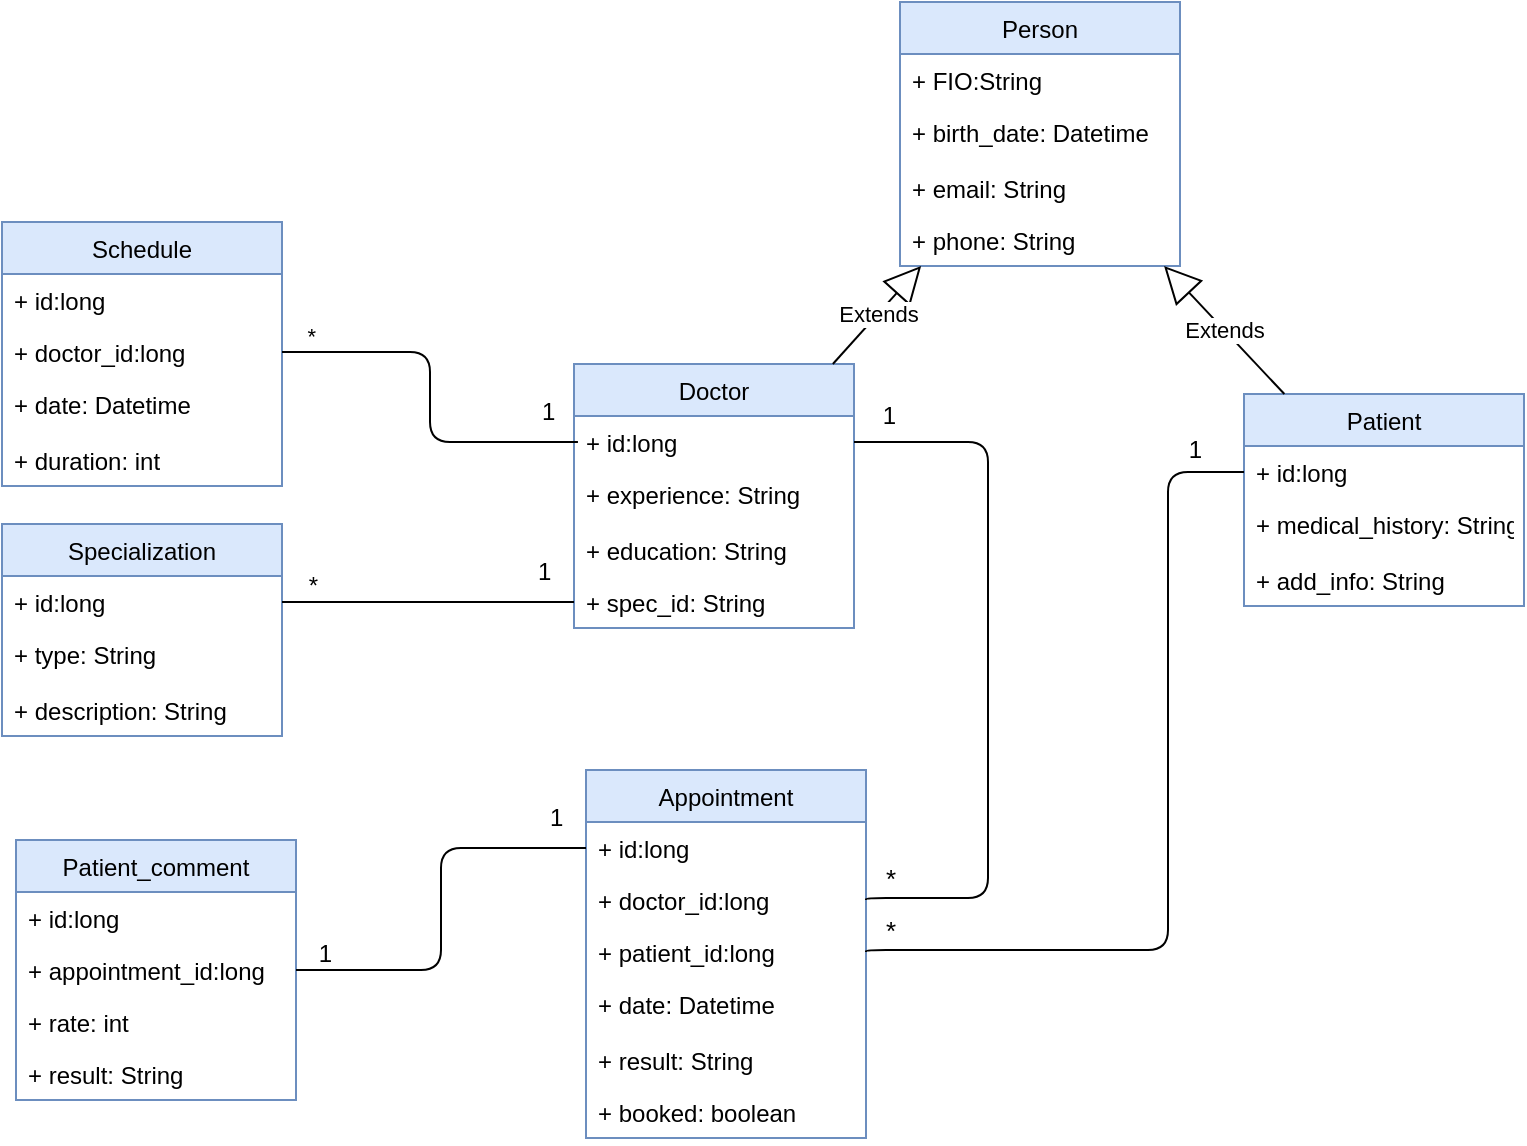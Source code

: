 <mxfile>
    <diagram id="w64f38Hr7dENlAOEtRdT" name="Page-1">
        <mxGraphModel dx="1557" dy="618" grid="0" gridSize="10" guides="1" tooltips="1" connect="1" arrows="1" fold="1" page="1" pageScale="1" pageWidth="1169" pageHeight="1654" math="0" shadow="0">
            <root>
                <mxCell id="0"/>
                <mxCell id="1" parent="0"/>
                <mxCell id="LPI8I9ldNvDYp5HTZg7Z-16" value="Person" style="swimlane;fontStyle=0;childLayout=stackLayout;horizontal=1;startSize=26;fillColor=#dae8fc;horizontalStack=0;resizeParent=1;resizeParentMax=0;resizeLast=0;collapsible=1;marginBottom=0;strokeColor=#6c8ebf;" parent="1" vertex="1">
                    <mxGeometry x="620" y="10" width="140" height="132" as="geometry"/>
                </mxCell>
                <mxCell id="LPI8I9ldNvDYp5HTZg7Z-17" value="+ FIO:String" style="text;strokeColor=none;fillColor=none;align=left;verticalAlign=top;spacingLeft=4;spacingRight=4;overflow=hidden;rotatable=0;points=[[0,0.5],[1,0.5]];portConstraint=eastwest;" parent="LPI8I9ldNvDYp5HTZg7Z-16" vertex="1">
                    <mxGeometry y="26" width="140" height="26" as="geometry"/>
                </mxCell>
                <mxCell id="LPI8I9ldNvDYp5HTZg7Z-18" value="+ birth_date: Datetime" style="text;strokeColor=none;fillColor=none;align=left;verticalAlign=top;spacingLeft=4;spacingRight=4;overflow=hidden;rotatable=0;points=[[0,0.5],[1,0.5]];portConstraint=eastwest;" parent="LPI8I9ldNvDYp5HTZg7Z-16" vertex="1">
                    <mxGeometry y="52" width="140" height="28" as="geometry"/>
                </mxCell>
                <mxCell id="LPI8I9ldNvDYp5HTZg7Z-19" value="+ email: String" style="text;strokeColor=none;fillColor=none;align=left;verticalAlign=top;spacingLeft=4;spacingRight=4;overflow=hidden;rotatable=0;points=[[0,0.5],[1,0.5]];portConstraint=eastwest;" parent="LPI8I9ldNvDYp5HTZg7Z-16" vertex="1">
                    <mxGeometry y="80" width="140" height="26" as="geometry"/>
                </mxCell>
                <mxCell id="LPI8I9ldNvDYp5HTZg7Z-20" value="+ phone: String" style="text;strokeColor=none;fillColor=none;align=left;verticalAlign=top;spacingLeft=4;spacingRight=4;overflow=hidden;rotatable=0;points=[[0,0.5],[1,0.5]];portConstraint=eastwest;" parent="LPI8I9ldNvDYp5HTZg7Z-16" vertex="1">
                    <mxGeometry y="106" width="140" height="26" as="geometry"/>
                </mxCell>
                <mxCell id="LPI8I9ldNvDYp5HTZg7Z-21" value="Doctor" style="swimlane;fontStyle=0;childLayout=stackLayout;horizontal=1;startSize=26;fillColor=#dae8fc;horizontalStack=0;resizeParent=1;resizeParentMax=0;resizeLast=0;collapsible=1;marginBottom=0;strokeColor=#6c8ebf;" parent="1" vertex="1">
                    <mxGeometry x="457" y="191" width="140" height="132" as="geometry"/>
                </mxCell>
                <mxCell id="LPI8I9ldNvDYp5HTZg7Z-22" value="+ id:long" style="text;strokeColor=none;fillColor=none;align=left;verticalAlign=top;spacingLeft=4;spacingRight=4;overflow=hidden;rotatable=0;points=[[0,0.5],[1,0.5]];portConstraint=eastwest;" parent="LPI8I9ldNvDYp5HTZg7Z-21" vertex="1">
                    <mxGeometry y="26" width="140" height="26" as="geometry"/>
                </mxCell>
                <mxCell id="LPI8I9ldNvDYp5HTZg7Z-23" value="+ experience: String" style="text;strokeColor=none;fillColor=none;align=left;verticalAlign=top;spacingLeft=4;spacingRight=4;overflow=hidden;rotatable=0;points=[[0,0.5],[1,0.5]];portConstraint=eastwest;" parent="LPI8I9ldNvDYp5HTZg7Z-21" vertex="1">
                    <mxGeometry y="52" width="140" height="28" as="geometry"/>
                </mxCell>
                <mxCell id="LPI8I9ldNvDYp5HTZg7Z-24" value="+ education: String" style="text;strokeColor=none;fillColor=none;align=left;verticalAlign=top;spacingLeft=4;spacingRight=4;overflow=hidden;rotatable=0;points=[[0,0.5],[1,0.5]];portConstraint=eastwest;" parent="LPI8I9ldNvDYp5HTZg7Z-21" vertex="1">
                    <mxGeometry y="80" width="140" height="26" as="geometry"/>
                </mxCell>
                <mxCell id="LPI8I9ldNvDYp5HTZg7Z-25" value="+ spec_id: String" style="text;strokeColor=none;fillColor=none;align=left;verticalAlign=top;spacingLeft=4;spacingRight=4;overflow=hidden;rotatable=0;points=[[0,0.5],[1,0.5]];portConstraint=eastwest;" parent="LPI8I9ldNvDYp5HTZg7Z-21" vertex="1">
                    <mxGeometry y="106" width="140" height="26" as="geometry"/>
                </mxCell>
                <mxCell id="LPI8I9ldNvDYp5HTZg7Z-31" value="Patient" style="swimlane;fontStyle=0;childLayout=stackLayout;horizontal=1;startSize=26;fillColor=#dae8fc;horizontalStack=0;resizeParent=1;resizeParentMax=0;resizeLast=0;collapsible=1;marginBottom=0;strokeColor=#6c8ebf;" parent="1" vertex="1">
                    <mxGeometry x="792" y="206" width="140" height="106" as="geometry"/>
                </mxCell>
                <mxCell id="LPI8I9ldNvDYp5HTZg7Z-32" value="+ id:long" style="text;strokeColor=none;fillColor=none;align=left;verticalAlign=top;spacingLeft=4;spacingRight=4;overflow=hidden;rotatable=0;points=[[0,0.5],[1,0.5]];portConstraint=eastwest;" parent="LPI8I9ldNvDYp5HTZg7Z-31" vertex="1">
                    <mxGeometry y="26" width="140" height="26" as="geometry"/>
                </mxCell>
                <mxCell id="LPI8I9ldNvDYp5HTZg7Z-33" value="+ medical_history: String" style="text;strokeColor=none;fillColor=none;align=left;verticalAlign=top;spacingLeft=4;spacingRight=4;overflow=hidden;rotatable=0;points=[[0,0.5],[1,0.5]];portConstraint=eastwest;" parent="LPI8I9ldNvDYp5HTZg7Z-31" vertex="1">
                    <mxGeometry y="52" width="140" height="28" as="geometry"/>
                </mxCell>
                <mxCell id="LPI8I9ldNvDYp5HTZg7Z-34" value="+ add_info: String" style="text;strokeColor=none;fillColor=none;align=left;verticalAlign=top;spacingLeft=4;spacingRight=4;overflow=hidden;rotatable=0;points=[[0,0.5],[1,0.5]];portConstraint=eastwest;" parent="LPI8I9ldNvDYp5HTZg7Z-31" vertex="1">
                    <mxGeometry y="80" width="140" height="26" as="geometry"/>
                </mxCell>
                <mxCell id="LPI8I9ldNvDYp5HTZg7Z-44" value="Extends" style="endArrow=block;endSize=16;endFill=0;html=1;" parent="1" source="LPI8I9ldNvDYp5HTZg7Z-31" target="LPI8I9ldNvDYp5HTZg7Z-16" edge="1">
                    <mxGeometry width="160" relative="1" as="geometry">
                        <mxPoint x="569" y="237" as="sourcePoint"/>
                        <mxPoint x="729" y="237" as="targetPoint"/>
                    </mxGeometry>
                </mxCell>
                <mxCell id="LPI8I9ldNvDYp5HTZg7Z-45" value="Extends" style="endArrow=block;endSize=16;endFill=0;html=1;" parent="1" source="LPI8I9ldNvDYp5HTZg7Z-21" target="LPI8I9ldNvDYp5HTZg7Z-16" edge="1">
                    <mxGeometry width="160" relative="1" as="geometry">
                        <mxPoint x="620" y="378" as="sourcePoint"/>
                        <mxPoint x="780" y="378" as="targetPoint"/>
                    </mxGeometry>
                </mxCell>
                <mxCell id="LPI8I9ldNvDYp5HTZg7Z-46" value="Specialization" style="swimlane;fontStyle=0;childLayout=stackLayout;horizontal=1;startSize=26;fillColor=#dae8fc;horizontalStack=0;resizeParent=1;resizeParentMax=0;resizeLast=0;collapsible=1;marginBottom=0;strokeColor=#6c8ebf;" parent="1" vertex="1">
                    <mxGeometry x="171" y="271" width="140" height="106" as="geometry"/>
                </mxCell>
                <mxCell id="LPI8I9ldNvDYp5HTZg7Z-47" value="+ id:long" style="text;strokeColor=none;fillColor=none;align=left;verticalAlign=top;spacingLeft=4;spacingRight=4;overflow=hidden;rotatable=0;points=[[0,0.5],[1,0.5]];portConstraint=eastwest;" parent="LPI8I9ldNvDYp5HTZg7Z-46" vertex="1">
                    <mxGeometry y="26" width="140" height="26" as="geometry"/>
                </mxCell>
                <mxCell id="LPI8I9ldNvDYp5HTZg7Z-48" value="+ type: String" style="text;strokeColor=none;fillColor=none;align=left;verticalAlign=top;spacingLeft=4;spacingRight=4;overflow=hidden;rotatable=0;points=[[0,0.5],[1,0.5]];portConstraint=eastwest;" parent="LPI8I9ldNvDYp5HTZg7Z-46" vertex="1">
                    <mxGeometry y="52" width="140" height="28" as="geometry"/>
                </mxCell>
                <mxCell id="LPI8I9ldNvDYp5HTZg7Z-49" value="+ description: String" style="text;strokeColor=none;fillColor=none;align=left;verticalAlign=top;spacingLeft=4;spacingRight=4;overflow=hidden;rotatable=0;points=[[0,0.5],[1,0.5]];portConstraint=eastwest;" parent="LPI8I9ldNvDYp5HTZg7Z-46" vertex="1">
                    <mxGeometry y="80" width="140" height="26" as="geometry"/>
                </mxCell>
                <mxCell id="LPI8I9ldNvDYp5HTZg7Z-51" value="Schedule" style="swimlane;fontStyle=0;childLayout=stackLayout;horizontal=1;startSize=26;fillColor=#dae8fc;horizontalStack=0;resizeParent=1;resizeParentMax=0;resizeLast=0;collapsible=1;marginBottom=0;strokeColor=#6c8ebf;" parent="1" vertex="1">
                    <mxGeometry x="171" y="120" width="140" height="132" as="geometry"/>
                </mxCell>
                <mxCell id="LPI8I9ldNvDYp5HTZg7Z-67" value="+ id:long" style="text;strokeColor=none;fillColor=none;align=left;verticalAlign=top;spacingLeft=4;spacingRight=4;overflow=hidden;rotatable=0;points=[[0,0.5],[1,0.5]];portConstraint=eastwest;" parent="LPI8I9ldNvDYp5HTZg7Z-51" vertex="1">
                    <mxGeometry y="26" width="140" height="26" as="geometry"/>
                </mxCell>
                <mxCell id="LPI8I9ldNvDYp5HTZg7Z-52" value="+ doctor_id:long" style="text;strokeColor=none;fillColor=none;align=left;verticalAlign=top;spacingLeft=4;spacingRight=4;overflow=hidden;rotatable=0;points=[[0,0.5],[1,0.5]];portConstraint=eastwest;" parent="LPI8I9ldNvDYp5HTZg7Z-51" vertex="1">
                    <mxGeometry y="52" width="140" height="26" as="geometry"/>
                </mxCell>
                <mxCell id="LPI8I9ldNvDYp5HTZg7Z-53" value="+ date: Datetime" style="text;strokeColor=none;fillColor=none;align=left;verticalAlign=top;spacingLeft=4;spacingRight=4;overflow=hidden;rotatable=0;points=[[0,0.5],[1,0.5]];portConstraint=eastwest;" parent="LPI8I9ldNvDYp5HTZg7Z-51" vertex="1">
                    <mxGeometry y="78" width="140" height="28" as="geometry"/>
                </mxCell>
                <mxCell id="LPI8I9ldNvDYp5HTZg7Z-54" value="+ duration: int" style="text;strokeColor=none;fillColor=none;align=left;verticalAlign=top;spacingLeft=4;spacingRight=4;overflow=hidden;rotatable=0;points=[[0,0.5],[1,0.5]];portConstraint=eastwest;" parent="LPI8I9ldNvDYp5HTZg7Z-51" vertex="1">
                    <mxGeometry y="106" width="140" height="26" as="geometry"/>
                </mxCell>
                <mxCell id="LPI8I9ldNvDYp5HTZg7Z-55" value="Appointment" style="swimlane;fontStyle=0;childLayout=stackLayout;horizontal=1;startSize=26;fillColor=#dae8fc;horizontalStack=0;resizeParent=1;resizeParentMax=0;resizeLast=0;collapsible=1;marginBottom=0;strokeColor=#6c8ebf;" parent="1" vertex="1">
                    <mxGeometry x="463" y="394" width="140" height="184" as="geometry">
                        <mxRectangle x="463" y="394" width="94" height="26" as="alternateBounds"/>
                    </mxGeometry>
                </mxCell>
                <mxCell id="LPI8I9ldNvDYp5HTZg7Z-56" value="+ id:long" style="text;strokeColor=none;fillColor=none;align=left;verticalAlign=top;spacingLeft=4;spacingRight=4;overflow=hidden;rotatable=0;points=[[0,0.5],[1,0.5]];portConstraint=eastwest;" parent="LPI8I9ldNvDYp5HTZg7Z-55" vertex="1">
                    <mxGeometry y="26" width="140" height="26" as="geometry"/>
                </mxCell>
                <mxCell id="LPI8I9ldNvDYp5HTZg7Z-59" value="+ doctor_id:long" style="text;strokeColor=none;fillColor=none;align=left;verticalAlign=top;spacingLeft=4;spacingRight=4;overflow=hidden;rotatable=0;points=[[0,0.5],[1,0.5]];portConstraint=eastwest;" parent="LPI8I9ldNvDYp5HTZg7Z-55" vertex="1">
                    <mxGeometry y="52" width="140" height="26" as="geometry"/>
                </mxCell>
                <mxCell id="LPI8I9ldNvDYp5HTZg7Z-60" value="+ patient_id:long" style="text;strokeColor=none;fillColor=none;align=left;verticalAlign=top;spacingLeft=4;spacingRight=4;overflow=hidden;rotatable=0;points=[[0,0.5],[1,0.5]];portConstraint=eastwest;" parent="LPI8I9ldNvDYp5HTZg7Z-55" vertex="1">
                    <mxGeometry y="78" width="140" height="26" as="geometry"/>
                </mxCell>
                <mxCell id="LPI8I9ldNvDYp5HTZg7Z-57" value="+ date: Datetime" style="text;strokeColor=none;fillColor=none;align=left;verticalAlign=top;spacingLeft=4;spacingRight=4;overflow=hidden;rotatable=0;points=[[0,0.5],[1,0.5]];portConstraint=eastwest;" parent="LPI8I9ldNvDYp5HTZg7Z-55" vertex="1">
                    <mxGeometry y="104" width="140" height="28" as="geometry"/>
                </mxCell>
                <mxCell id="LPI8I9ldNvDYp5HTZg7Z-58" value="+ result: String&#10;" style="text;strokeColor=none;fillColor=none;align=left;verticalAlign=top;spacingLeft=4;spacingRight=4;overflow=hidden;rotatable=0;points=[[0,0.5],[1,0.5]];portConstraint=eastwest;" parent="LPI8I9ldNvDYp5HTZg7Z-55" vertex="1">
                    <mxGeometry y="132" width="140" height="26" as="geometry"/>
                </mxCell>
                <mxCell id="8" value="+ booked: boolean&#10;" style="text;strokeColor=none;fillColor=none;align=left;verticalAlign=top;spacingLeft=4;spacingRight=4;overflow=hidden;rotatable=0;points=[[0,0.5],[1,0.5]];portConstraint=eastwest;" vertex="1" parent="LPI8I9ldNvDYp5HTZg7Z-55">
                    <mxGeometry y="158" width="140" height="26" as="geometry"/>
                </mxCell>
                <mxCell id="LPI8I9ldNvDYp5HTZg7Z-61" value="Patient_comment" style="swimlane;fontStyle=0;childLayout=stackLayout;horizontal=1;startSize=26;fillColor=#dae8fc;horizontalStack=0;resizeParent=1;resizeParentMax=0;resizeLast=0;collapsible=1;marginBottom=0;strokeColor=#6c8ebf;" parent="1" vertex="1">
                    <mxGeometry x="178" y="429" width="140" height="130" as="geometry"/>
                </mxCell>
                <mxCell id="LPI8I9ldNvDYp5HTZg7Z-62" value="+ id:long" style="text;strokeColor=none;fillColor=none;align=left;verticalAlign=top;spacingLeft=4;spacingRight=4;overflow=hidden;rotatable=0;points=[[0,0.5],[1,0.5]];portConstraint=eastwest;" parent="LPI8I9ldNvDYp5HTZg7Z-61" vertex="1">
                    <mxGeometry y="26" width="140" height="26" as="geometry"/>
                </mxCell>
                <mxCell id="LPI8I9ldNvDYp5HTZg7Z-63" value="+ appointment_id:long" style="text;strokeColor=none;fillColor=none;align=left;verticalAlign=top;spacingLeft=4;spacingRight=4;overflow=hidden;rotatable=0;points=[[0,0.5],[1,0.5]];portConstraint=eastwest;" parent="LPI8I9ldNvDYp5HTZg7Z-61" vertex="1">
                    <mxGeometry y="52" width="140" height="26" as="geometry"/>
                </mxCell>
                <mxCell id="LPI8I9ldNvDYp5HTZg7Z-64" value="+ rate: int" style="text;strokeColor=none;fillColor=none;align=left;verticalAlign=top;spacingLeft=4;spacingRight=4;overflow=hidden;rotatable=0;points=[[0,0.5],[1,0.5]];portConstraint=eastwest;" parent="LPI8I9ldNvDYp5HTZg7Z-61" vertex="1">
                    <mxGeometry y="78" width="140" height="26" as="geometry"/>
                </mxCell>
                <mxCell id="LPI8I9ldNvDYp5HTZg7Z-66" value="+ result: String" style="text;strokeColor=none;fillColor=none;align=left;verticalAlign=top;spacingLeft=4;spacingRight=4;overflow=hidden;rotatable=0;points=[[0,0.5],[1,0.5]];portConstraint=eastwest;" parent="LPI8I9ldNvDYp5HTZg7Z-61" vertex="1">
                    <mxGeometry y="104" width="140" height="26" as="geometry"/>
                </mxCell>
                <mxCell id="LPI8I9ldNvDYp5HTZg7Z-78" value="" style="endArrow=none;html=1;edgeStyle=orthogonalEdgeStyle;exitX=0;exitY=0.5;exitDx=0;exitDy=0;entryX=1;entryY=0.5;entryDx=0;entryDy=0;" parent="1" source="LPI8I9ldNvDYp5HTZg7Z-25" target="LPI8I9ldNvDYp5HTZg7Z-47" edge="1">
                    <mxGeometry relative="1" as="geometry">
                        <mxPoint x="431" y="297" as="sourcePoint"/>
                        <mxPoint x="205" y="297" as="targetPoint"/>
                        <Array as="points">
                            <mxPoint x="357" y="310"/>
                            <mxPoint x="357" y="310"/>
                        </Array>
                    </mxGeometry>
                </mxCell>
                <mxCell id="LPI8I9ldNvDYp5HTZg7Z-79" value="&lt;font style=&quot;font-size: 12px&quot;&gt;1&lt;/font&gt;" style="edgeLabel;resizable=0;html=1;align=left;verticalAlign=bottom;" parent="LPI8I9ldNvDYp5HTZg7Z-78" connectable="0" vertex="1">
                    <mxGeometry x="-1" relative="1" as="geometry">
                        <mxPoint x="-20" y="-7" as="offset"/>
                    </mxGeometry>
                </mxCell>
                <mxCell id="LPI8I9ldNvDYp5HTZg7Z-80" value="&lt;font style=&quot;font-size: 12px&quot;&gt;*&lt;/font&gt;" style="edgeLabel;resizable=0;html=1;align=right;verticalAlign=bottom;" parent="LPI8I9ldNvDYp5HTZg7Z-78" connectable="0" vertex="1">
                    <mxGeometry x="1" relative="1" as="geometry">
                        <mxPoint x="18" as="offset"/>
                    </mxGeometry>
                </mxCell>
                <mxCell id="LPI8I9ldNvDYp5HTZg7Z-82" value="" style="endArrow=none;html=1;edgeStyle=orthogonalEdgeStyle;exitX=0;exitY=0.5;exitDx=0;exitDy=0;" parent="1" source="LPI8I9ldNvDYp5HTZg7Z-56" target="LPI8I9ldNvDYp5HTZg7Z-63" edge="1">
                    <mxGeometry relative="1" as="geometry">
                        <mxPoint x="589" y="483.5" as="sourcePoint"/>
                        <mxPoint x="363" y="483.5" as="targetPoint"/>
                        <Array as="points"/>
                    </mxGeometry>
                </mxCell>
                <mxCell id="LPI8I9ldNvDYp5HTZg7Z-83" value="&lt;font style=&quot;font-size: 12px&quot;&gt;1&lt;/font&gt;" style="edgeLabel;resizable=0;html=1;align=left;verticalAlign=bottom;" parent="LPI8I9ldNvDYp5HTZg7Z-82" connectable="0" vertex="1">
                    <mxGeometry x="-1" relative="1" as="geometry">
                        <mxPoint x="-20" y="-7" as="offset"/>
                    </mxGeometry>
                </mxCell>
                <mxCell id="LPI8I9ldNvDYp5HTZg7Z-84" value="&lt;font style=&quot;font-size: 12px&quot;&gt;1&lt;/font&gt;" style="edgeLabel;resizable=0;html=1;align=right;verticalAlign=bottom;" parent="LPI8I9ldNvDYp5HTZg7Z-82" connectable="0" vertex="1">
                    <mxGeometry x="1" relative="1" as="geometry">
                        <mxPoint x="18" as="offset"/>
                    </mxGeometry>
                </mxCell>
                <mxCell id="LPI8I9ldNvDYp5HTZg7Z-85" value="" style="endArrow=none;html=1;edgeStyle=orthogonalEdgeStyle;exitX=1;exitY=0.5;exitDx=0;exitDy=0;entryX=1;entryY=0.5;entryDx=0;entryDy=0;" parent="1" source="LPI8I9ldNvDYp5HTZg7Z-59" target="LPI8I9ldNvDYp5HTZg7Z-22" edge="1">
                    <mxGeometry relative="1" as="geometry">
                        <mxPoint x="662" y="436" as="sourcePoint"/>
                        <mxPoint x="822" y="436" as="targetPoint"/>
                        <Array as="points">
                            <mxPoint x="664" y="458"/>
                            <mxPoint x="664" y="230"/>
                        </Array>
                    </mxGeometry>
                </mxCell>
                <mxCell id="LPI8I9ldNvDYp5HTZg7Z-86" value="&lt;font style=&quot;font-size: 13px&quot;&gt;*&lt;/font&gt;" style="edgeLabel;resizable=0;html=1;align=left;verticalAlign=bottom;" parent="LPI8I9ldNvDYp5HTZg7Z-85" connectable="0" vertex="1">
                    <mxGeometry x="-1" relative="1" as="geometry">
                        <mxPoint x="8" y="-1" as="offset"/>
                    </mxGeometry>
                </mxCell>
                <mxCell id="LPI8I9ldNvDYp5HTZg7Z-87" value="&lt;font style=&quot;font-size: 12px&quot;&gt;1&lt;/font&gt;" style="edgeLabel;resizable=0;html=1;align=right;verticalAlign=bottom;" parent="LPI8I9ldNvDYp5HTZg7Z-85" connectable="0" vertex="1">
                    <mxGeometry x="1" relative="1" as="geometry">
                        <mxPoint x="21" y="-5" as="offset"/>
                    </mxGeometry>
                </mxCell>
                <mxCell id="LPI8I9ldNvDYp5HTZg7Z-88" value="" style="endArrow=none;html=1;edgeStyle=orthogonalEdgeStyle;exitX=1;exitY=0.5;exitDx=0;exitDy=0;entryX=0;entryY=0.5;entryDx=0;entryDy=0;" parent="1" source="LPI8I9ldNvDYp5HTZg7Z-60" target="LPI8I9ldNvDYp5HTZg7Z-32" edge="1">
                    <mxGeometry relative="1" as="geometry">
                        <mxPoint x="715" y="469" as="sourcePoint"/>
                        <mxPoint x="687" y="241" as="targetPoint"/>
                        <Array as="points">
                            <mxPoint x="754" y="484"/>
                            <mxPoint x="754" y="245"/>
                        </Array>
                    </mxGeometry>
                </mxCell>
                <mxCell id="LPI8I9ldNvDYp5HTZg7Z-89" value="&lt;font style=&quot;font-size: 13px&quot;&gt;*&lt;/font&gt;" style="edgeLabel;resizable=0;html=1;align=left;verticalAlign=bottom;" parent="LPI8I9ldNvDYp5HTZg7Z-88" connectable="0" vertex="1">
                    <mxGeometry x="-1" relative="1" as="geometry">
                        <mxPoint x="8" y="-1" as="offset"/>
                    </mxGeometry>
                </mxCell>
                <mxCell id="LPI8I9ldNvDYp5HTZg7Z-90" value="&lt;font style=&quot;font-size: 12px&quot;&gt;1&lt;/font&gt;" style="edgeLabel;resizable=0;html=1;align=right;verticalAlign=bottom;" parent="LPI8I9ldNvDYp5HTZg7Z-88" connectable="0" vertex="1">
                    <mxGeometry x="1" relative="1" as="geometry">
                        <mxPoint x="-20.69" y="-3" as="offset"/>
                    </mxGeometry>
                </mxCell>
                <mxCell id="LPI8I9ldNvDYp5HTZg7Z-98" value="" style="endArrow=none;html=1;edgeStyle=orthogonalEdgeStyle;exitX=0;exitY=0.5;exitDx=0;exitDy=0;entryX=1;entryY=0.5;entryDx=0;entryDy=0;" parent="1" target="LPI8I9ldNvDYp5HTZg7Z-52" edge="1">
                    <mxGeometry relative="1" as="geometry">
                        <mxPoint x="458.97" y="230.0" as="sourcePoint"/>
                        <mxPoint x="312.97" y="230.0" as="targetPoint"/>
                        <Array as="points">
                            <mxPoint x="385" y="230"/>
                            <mxPoint x="385" y="185"/>
                        </Array>
                    </mxGeometry>
                </mxCell>
                <mxCell id="LPI8I9ldNvDYp5HTZg7Z-99" value="&lt;font style=&quot;font-size: 12px&quot;&gt;1&lt;/font&gt;" style="edgeLabel;resizable=0;html=1;align=left;verticalAlign=bottom;" parent="LPI8I9ldNvDYp5HTZg7Z-98" connectable="0" vertex="1">
                    <mxGeometry x="-1" relative="1" as="geometry">
                        <mxPoint x="-20" y="-7" as="offset"/>
                    </mxGeometry>
                </mxCell>
                <mxCell id="LPI8I9ldNvDYp5HTZg7Z-100" value="*" style="edgeLabel;resizable=0;html=1;align=right;verticalAlign=bottom;" parent="LPI8I9ldNvDYp5HTZg7Z-98" connectable="0" vertex="1">
                    <mxGeometry x="1" relative="1" as="geometry">
                        <mxPoint x="18" as="offset"/>
                    </mxGeometry>
                </mxCell>
            </root>
        </mxGraphModel>
    </diagram>
</mxfile>
